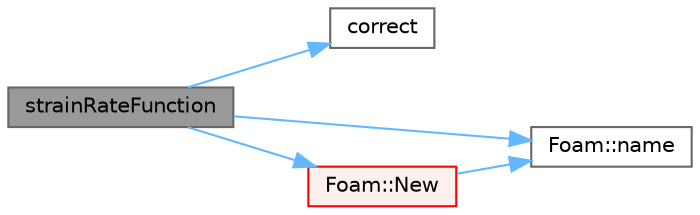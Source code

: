 digraph "strainRateFunction"
{
 // LATEX_PDF_SIZE
  bgcolor="transparent";
  edge [fontname=Helvetica,fontsize=10,labelfontname=Helvetica,labelfontsize=10];
  node [fontname=Helvetica,fontsize=10,shape=box,height=0.2,width=0.4];
  rankdir="LR";
  Node1 [id="Node000001",label="strainRateFunction",height=0.2,width=0.4,color="gray40", fillcolor="grey60", style="filled", fontcolor="black",tooltip=" "];
  Node1 -> Node2 [id="edge1_Node000001_Node000002",color="steelblue1",style="solid",tooltip=" "];
  Node2 [id="Node000002",label="correct",height=0.2,width=0.4,color="grey40", fillcolor="white", style="filled",URL="$classFoam_1_1viscosityModels_1_1strainRateFunction.html#a3ae44b28050c3aa494c1d8e18cf618c1",tooltip=" "];
  Node1 -> Node3 [id="edge2_Node000001_Node000003",color="steelblue1",style="solid",tooltip=" "];
  Node3 [id="Node000003",label="Foam::name",height=0.2,width=0.4,color="grey40", fillcolor="white", style="filled",URL="$namespaceFoam.html#accde1bf3e2a4105cca868012a680afbe",tooltip=" "];
  Node1 -> Node4 [id="edge3_Node000001_Node000004",color="steelblue1",style="solid",tooltip=" "];
  Node4 [id="Node000004",label="Foam::New",height=0.2,width=0.4,color="red", fillcolor="#FFF0F0", style="filled",URL="$namespaceFoam.html#a1148edcd5b937a181997b4db3e01c631",tooltip=" "];
  Node4 -> Node3 [id="edge4_Node000004_Node000003",color="steelblue1",style="solid",tooltip=" "];
}
